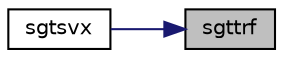 digraph "sgttrf"
{
 // LATEX_PDF_SIZE
  edge [fontname="Helvetica",fontsize="10",labelfontname="Helvetica",labelfontsize="10"];
  node [fontname="Helvetica",fontsize="10",shape=record];
  rankdir="RL";
  Node1 [label="sgttrf",height=0.2,width=0.4,color="black", fillcolor="grey75", style="filled", fontcolor="black",tooltip="SGTTRF"];
  Node1 -> Node2 [dir="back",color="midnightblue",fontsize="10",style="solid",fontname="Helvetica"];
  Node2 [label="sgtsvx",height=0.2,width=0.4,color="black", fillcolor="white", style="filled",URL="$sgtsvx_8f.html#a84bd4bb6dda1f7d553d8bb78ce48cf7b",tooltip="SGTSVX computes the solution to system of linear equations A * X = B for GT matrices"];
}
